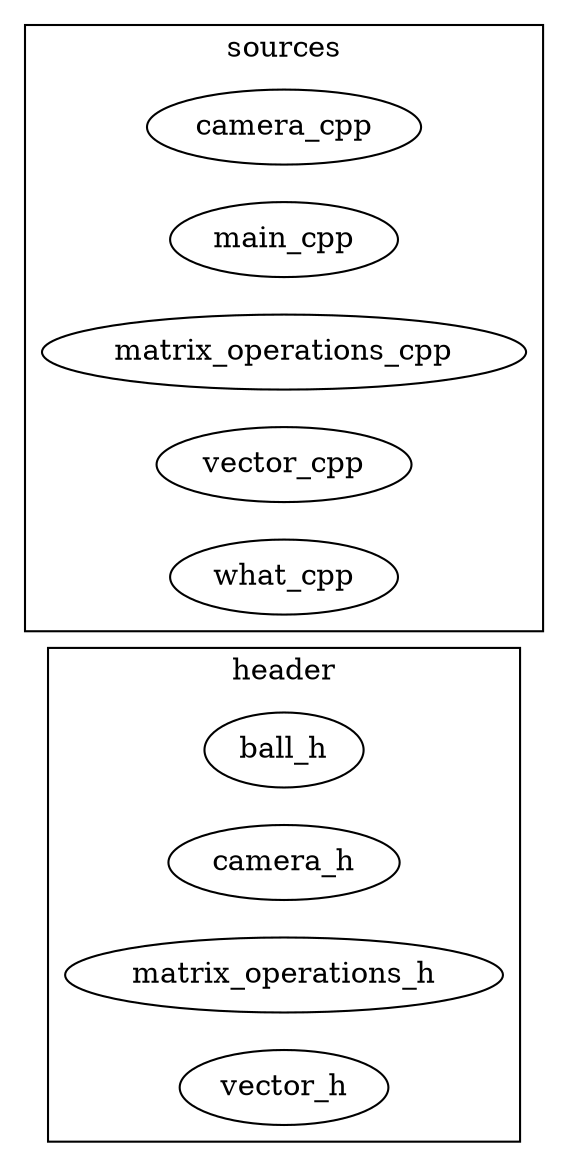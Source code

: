 digraph {
	rankdir=LR

	subgraph cluster_header {
		label="header";
		ball_h; camera_h; matrix_operations_h; vector_h; 
	}

	subgraph cluster_sources {
		label="sources";
		camera_cpp; main_cpp; matrix_operations_cpp; vector_cpp; what_cpp; 
	}

}